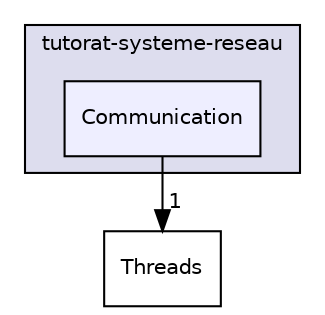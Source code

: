 digraph "/home/antoine/tutorat-systeme-reseau/Communication" {
  compound=true
  node [ fontsize="10", fontname="Helvetica"];
  edge [ labelfontsize="10", labelfontname="Helvetica"];
  subgraph clusterdir_f04d228b1a322b3bbdec25c20c07c85b {
    graph [ bgcolor="#ddddee", pencolor="black", label="tutorat-systeme-reseau" fontname="Helvetica", fontsize="10", URL="dir_f04d228b1a322b3bbdec25c20c07c85b.html"]
  dir_26e2e883ac9d28299dfd1cd40cbf8b45 [shape=box, label="Communication", style="filled", fillcolor="#eeeeff", pencolor="black", URL="dir_26e2e883ac9d28299dfd1cd40cbf8b45.html"];
  }
  dir_1fdaca9831a9b88cc76f929f0a2813aa [shape=box label="Threads" URL="dir_1fdaca9831a9b88cc76f929f0a2813aa.html"];
  dir_26e2e883ac9d28299dfd1cd40cbf8b45->dir_1fdaca9831a9b88cc76f929f0a2813aa [headlabel="1", labeldistance=1.5 headhref="dir_000001_000009.html"];
}

